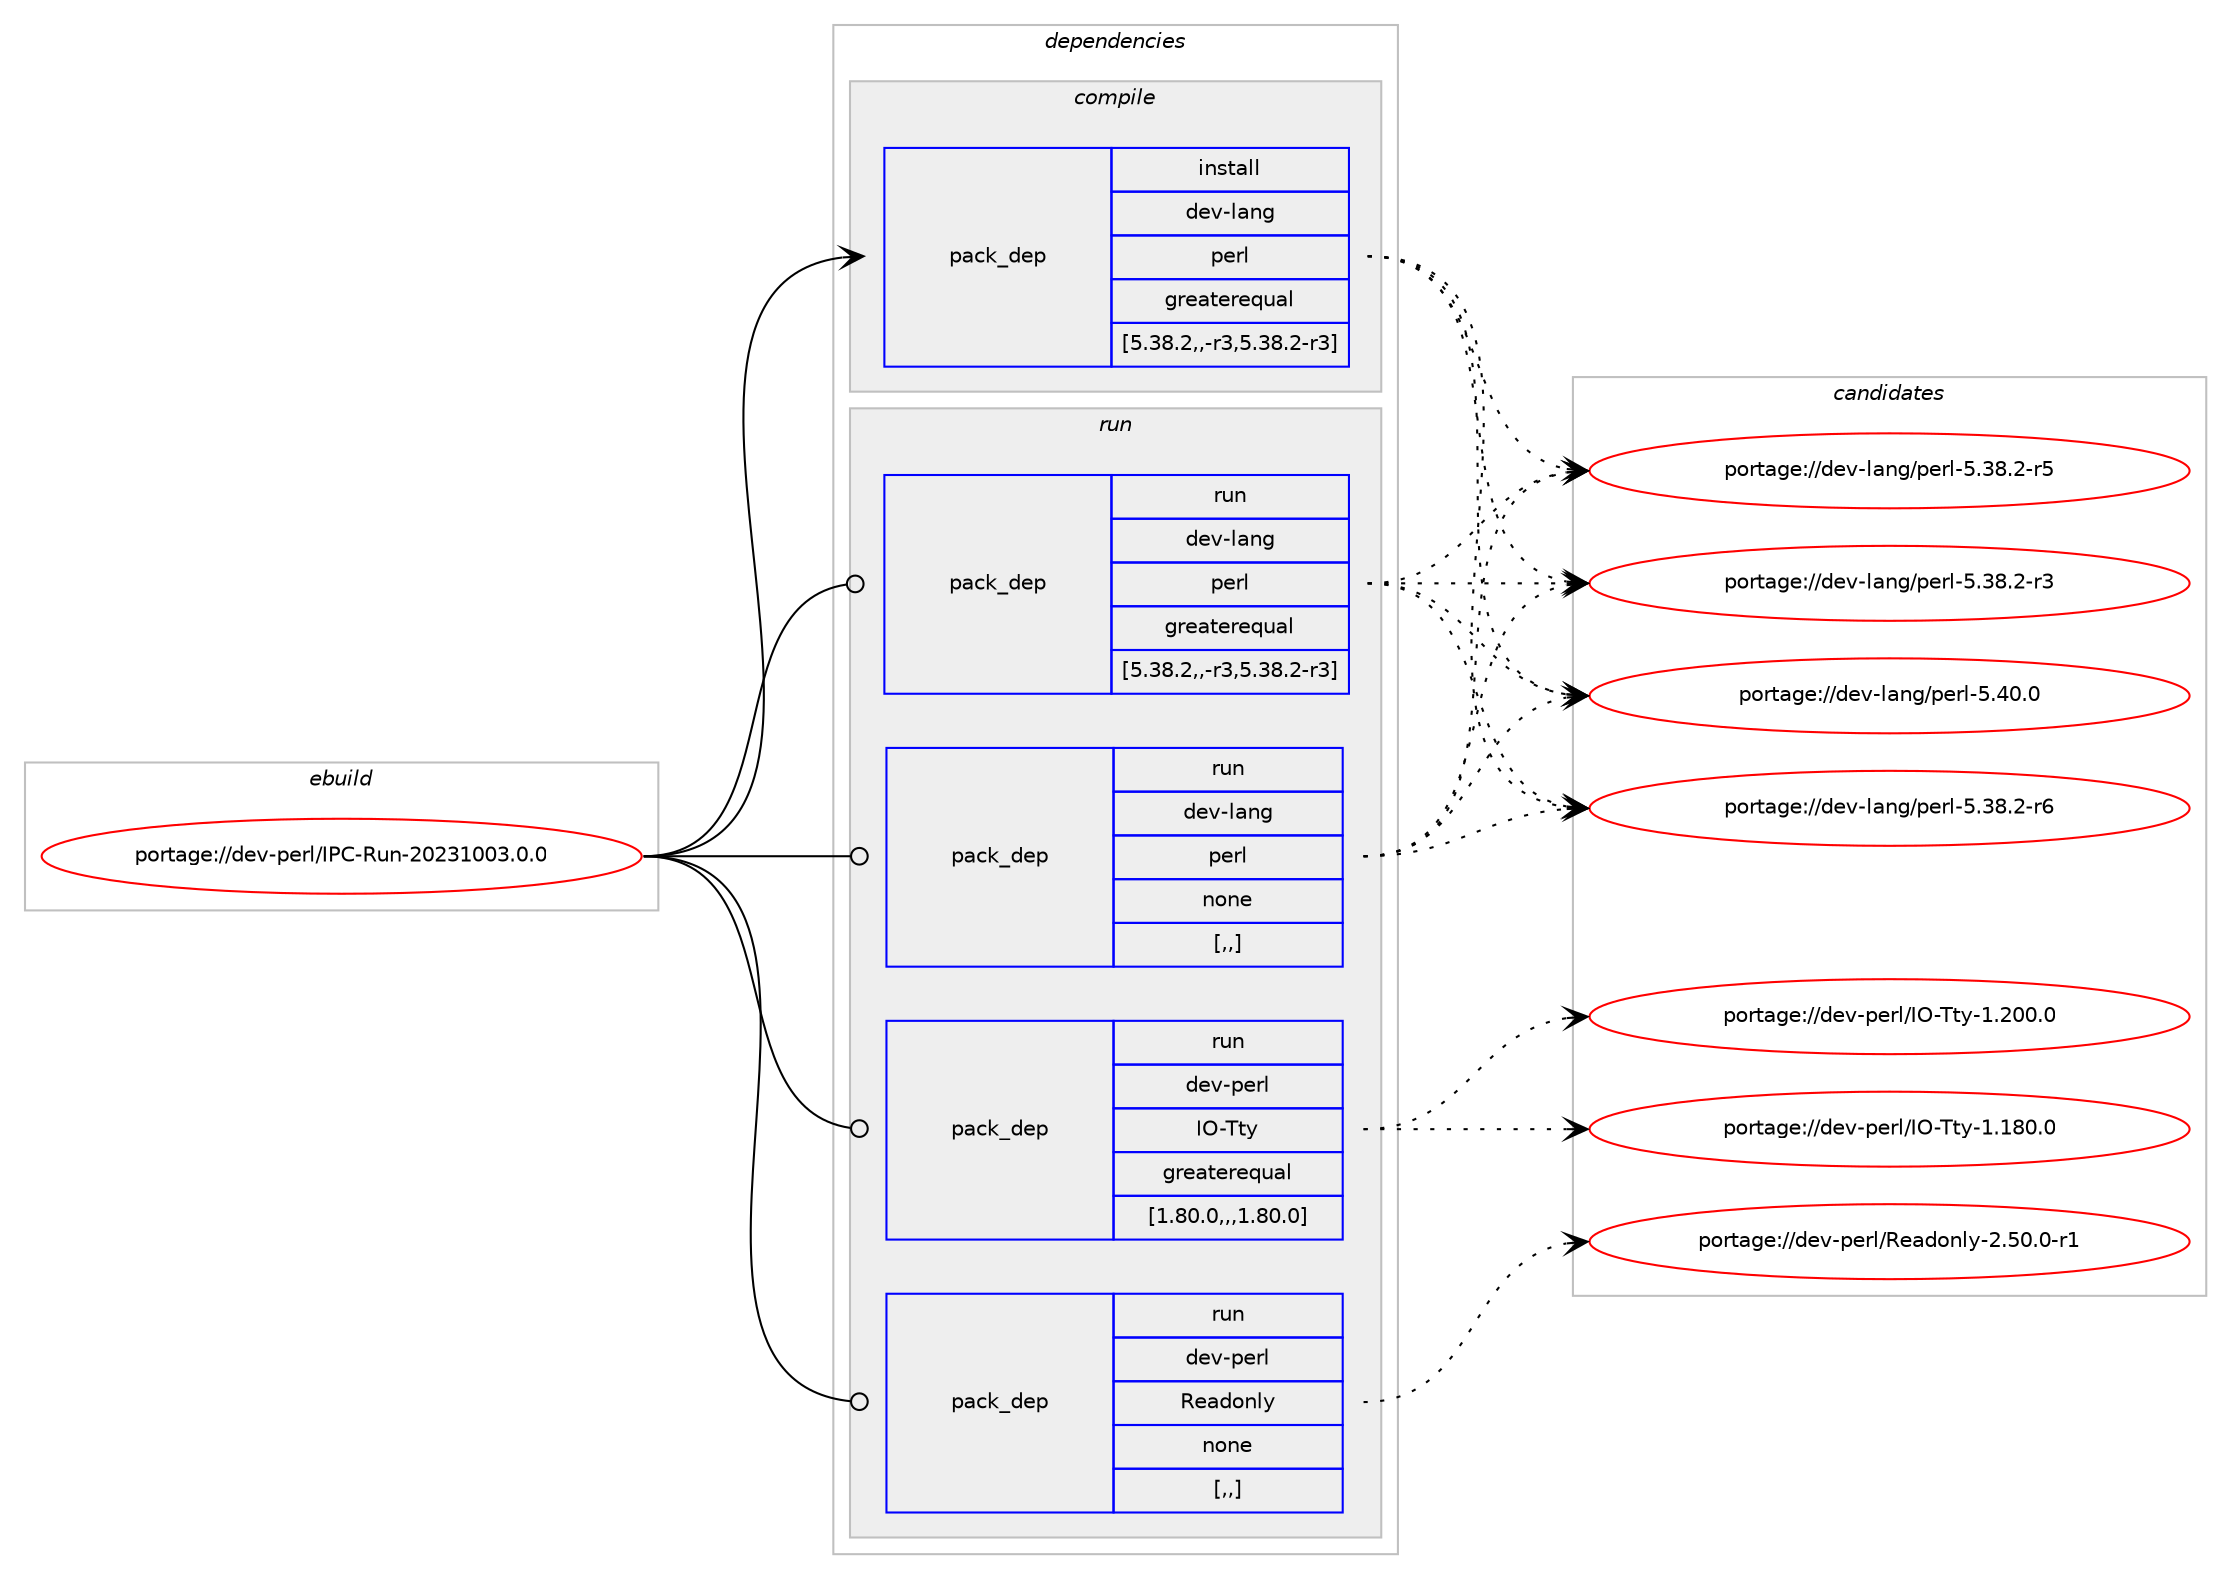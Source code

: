 digraph prolog {

# *************
# Graph options
# *************

newrank=true;
concentrate=true;
compound=true;
graph [rankdir=LR,fontname=Helvetica,fontsize=10,ranksep=1.5];#, ranksep=2.5, nodesep=0.2];
edge  [arrowhead=vee];
node  [fontname=Helvetica,fontsize=10];

# **********
# The ebuild
# **********

subgraph cluster_leftcol {
color=gray;
label=<<i>ebuild</i>>;
id [label="portage://dev-perl/IPC-Run-20231003.0.0", color=red, width=4, href="../dev-perl/IPC-Run-20231003.0.0.svg"];
}

# ****************
# The dependencies
# ****************

subgraph cluster_midcol {
color=gray;
label=<<i>dependencies</i>>;
subgraph cluster_compile {
fillcolor="#eeeeee";
style=filled;
label=<<i>compile</i>>;
subgraph pack100908 {
dependency132056 [label=<<TABLE BORDER="0" CELLBORDER="1" CELLSPACING="0" CELLPADDING="4" WIDTH="220"><TR><TD ROWSPAN="6" CELLPADDING="30">pack_dep</TD></TR><TR><TD WIDTH="110">install</TD></TR><TR><TD>dev-lang</TD></TR><TR><TD>perl</TD></TR><TR><TD>greaterequal</TD></TR><TR><TD>[5.38.2,,-r3,5.38.2-r3]</TD></TR></TABLE>>, shape=none, color=blue];
}
id:e -> dependency132056:w [weight=20,style="solid",arrowhead="vee"];
}
subgraph cluster_compileandrun {
fillcolor="#eeeeee";
style=filled;
label=<<i>compile and run</i>>;
}
subgraph cluster_run {
fillcolor="#eeeeee";
style=filled;
label=<<i>run</i>>;
subgraph pack100909 {
dependency132057 [label=<<TABLE BORDER="0" CELLBORDER="1" CELLSPACING="0" CELLPADDING="4" WIDTH="220"><TR><TD ROWSPAN="6" CELLPADDING="30">pack_dep</TD></TR><TR><TD WIDTH="110">run</TD></TR><TR><TD>dev-lang</TD></TR><TR><TD>perl</TD></TR><TR><TD>greaterequal</TD></TR><TR><TD>[5.38.2,,-r3,5.38.2-r3]</TD></TR></TABLE>>, shape=none, color=blue];
}
id:e -> dependency132057:w [weight=20,style="solid",arrowhead="odot"];
subgraph pack100910 {
dependency132058 [label=<<TABLE BORDER="0" CELLBORDER="1" CELLSPACING="0" CELLPADDING="4" WIDTH="220"><TR><TD ROWSPAN="6" CELLPADDING="30">pack_dep</TD></TR><TR><TD WIDTH="110">run</TD></TR><TR><TD>dev-lang</TD></TR><TR><TD>perl</TD></TR><TR><TD>none</TD></TR><TR><TD>[,,]</TD></TR></TABLE>>, shape=none, color=blue];
}
id:e -> dependency132058:w [weight=20,style="solid",arrowhead="odot"];
subgraph pack100911 {
dependency132059 [label=<<TABLE BORDER="0" CELLBORDER="1" CELLSPACING="0" CELLPADDING="4" WIDTH="220"><TR><TD ROWSPAN="6" CELLPADDING="30">pack_dep</TD></TR><TR><TD WIDTH="110">run</TD></TR><TR><TD>dev-perl</TD></TR><TR><TD>IO-Tty</TD></TR><TR><TD>greaterequal</TD></TR><TR><TD>[1.80.0,,,1.80.0]</TD></TR></TABLE>>, shape=none, color=blue];
}
id:e -> dependency132059:w [weight=20,style="solid",arrowhead="odot"];
subgraph pack100912 {
dependency132060 [label=<<TABLE BORDER="0" CELLBORDER="1" CELLSPACING="0" CELLPADDING="4" WIDTH="220"><TR><TD ROWSPAN="6" CELLPADDING="30">pack_dep</TD></TR><TR><TD WIDTH="110">run</TD></TR><TR><TD>dev-perl</TD></TR><TR><TD>Readonly</TD></TR><TR><TD>none</TD></TR><TR><TD>[,,]</TD></TR></TABLE>>, shape=none, color=blue];
}
id:e -> dependency132060:w [weight=20,style="solid",arrowhead="odot"];
}
}

# **************
# The candidates
# **************

subgraph cluster_choices {
rank=same;
color=gray;
label=<<i>candidates</i>>;

subgraph choice100908 {
color=black;
nodesep=1;
choice10010111845108971101034711210111410845534652484648 [label="portage://dev-lang/perl-5.40.0", color=red, width=4,href="../dev-lang/perl-5.40.0.svg"];
choice100101118451089711010347112101114108455346515646504511454 [label="portage://dev-lang/perl-5.38.2-r6", color=red, width=4,href="../dev-lang/perl-5.38.2-r6.svg"];
choice100101118451089711010347112101114108455346515646504511453 [label="portage://dev-lang/perl-5.38.2-r5", color=red, width=4,href="../dev-lang/perl-5.38.2-r5.svg"];
choice100101118451089711010347112101114108455346515646504511451 [label="portage://dev-lang/perl-5.38.2-r3", color=red, width=4,href="../dev-lang/perl-5.38.2-r3.svg"];
dependency132056:e -> choice10010111845108971101034711210111410845534652484648:w [style=dotted,weight="100"];
dependency132056:e -> choice100101118451089711010347112101114108455346515646504511454:w [style=dotted,weight="100"];
dependency132056:e -> choice100101118451089711010347112101114108455346515646504511453:w [style=dotted,weight="100"];
dependency132056:e -> choice100101118451089711010347112101114108455346515646504511451:w [style=dotted,weight="100"];
}
subgraph choice100909 {
color=black;
nodesep=1;
choice10010111845108971101034711210111410845534652484648 [label="portage://dev-lang/perl-5.40.0", color=red, width=4,href="../dev-lang/perl-5.40.0.svg"];
choice100101118451089711010347112101114108455346515646504511454 [label="portage://dev-lang/perl-5.38.2-r6", color=red, width=4,href="../dev-lang/perl-5.38.2-r6.svg"];
choice100101118451089711010347112101114108455346515646504511453 [label="portage://dev-lang/perl-5.38.2-r5", color=red, width=4,href="../dev-lang/perl-5.38.2-r5.svg"];
choice100101118451089711010347112101114108455346515646504511451 [label="portage://dev-lang/perl-5.38.2-r3", color=red, width=4,href="../dev-lang/perl-5.38.2-r3.svg"];
dependency132057:e -> choice10010111845108971101034711210111410845534652484648:w [style=dotted,weight="100"];
dependency132057:e -> choice100101118451089711010347112101114108455346515646504511454:w [style=dotted,weight="100"];
dependency132057:e -> choice100101118451089711010347112101114108455346515646504511453:w [style=dotted,weight="100"];
dependency132057:e -> choice100101118451089711010347112101114108455346515646504511451:w [style=dotted,weight="100"];
}
subgraph choice100910 {
color=black;
nodesep=1;
choice10010111845108971101034711210111410845534652484648 [label="portage://dev-lang/perl-5.40.0", color=red, width=4,href="../dev-lang/perl-5.40.0.svg"];
choice100101118451089711010347112101114108455346515646504511454 [label="portage://dev-lang/perl-5.38.2-r6", color=red, width=4,href="../dev-lang/perl-5.38.2-r6.svg"];
choice100101118451089711010347112101114108455346515646504511453 [label="portage://dev-lang/perl-5.38.2-r5", color=red, width=4,href="../dev-lang/perl-5.38.2-r5.svg"];
choice100101118451089711010347112101114108455346515646504511451 [label="portage://dev-lang/perl-5.38.2-r3", color=red, width=4,href="../dev-lang/perl-5.38.2-r3.svg"];
dependency132058:e -> choice10010111845108971101034711210111410845534652484648:w [style=dotted,weight="100"];
dependency132058:e -> choice100101118451089711010347112101114108455346515646504511454:w [style=dotted,weight="100"];
dependency132058:e -> choice100101118451089711010347112101114108455346515646504511453:w [style=dotted,weight="100"];
dependency132058:e -> choice100101118451089711010347112101114108455346515646504511451:w [style=dotted,weight="100"];
}
subgraph choice100911 {
color=black;
nodesep=1;
choice1001011184511210111410847737945841161214549465048484648 [label="portage://dev-perl/IO-Tty-1.200.0", color=red, width=4,href="../dev-perl/IO-Tty-1.200.0.svg"];
choice1001011184511210111410847737945841161214549464956484648 [label="portage://dev-perl/IO-Tty-1.180.0", color=red, width=4,href="../dev-perl/IO-Tty-1.180.0.svg"];
dependency132059:e -> choice1001011184511210111410847737945841161214549465048484648:w [style=dotted,weight="100"];
dependency132059:e -> choice1001011184511210111410847737945841161214549464956484648:w [style=dotted,weight="100"];
}
subgraph choice100912 {
color=black;
nodesep=1;
choice10010111845112101114108478210197100111110108121455046534846484511449 [label="portage://dev-perl/Readonly-2.50.0-r1", color=red, width=4,href="../dev-perl/Readonly-2.50.0-r1.svg"];
dependency132060:e -> choice10010111845112101114108478210197100111110108121455046534846484511449:w [style=dotted,weight="100"];
}
}

}
